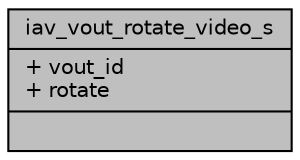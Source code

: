 digraph "iav_vout_rotate_video_s"
{
 // INTERACTIVE_SVG=YES
 // LATEX_PDF_SIZE
  bgcolor="transparent";
  edge [fontname="Helvetica",fontsize="10",labelfontname="Helvetica",labelfontsize="10"];
  node [fontname="Helvetica",fontsize="10",shape=record];
  Node1 [label="{iav_vout_rotate_video_s\n|+ vout_id\l+ rotate\l|}",height=0.2,width=0.4,color="black", fillcolor="grey75", style="filled", fontcolor="black",tooltip=" "];
}

